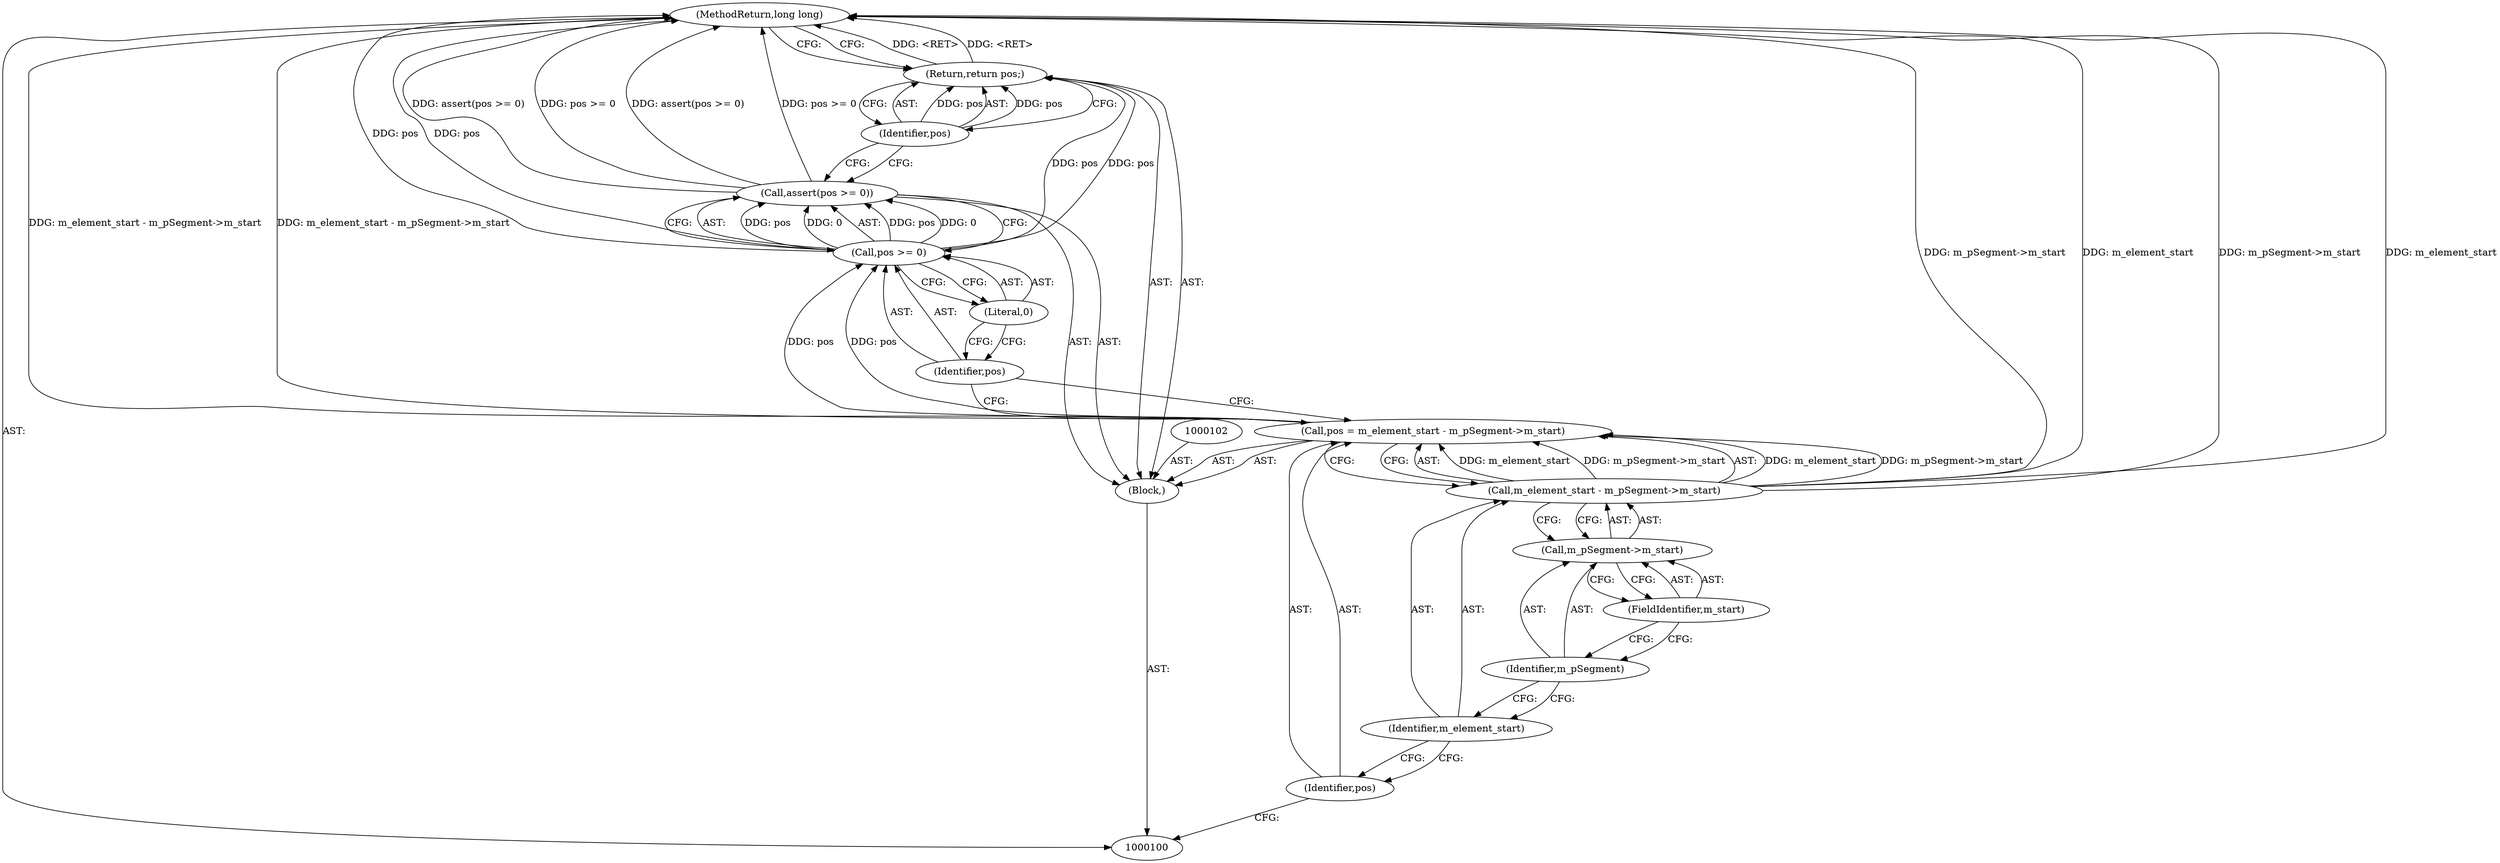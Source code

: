 digraph "1_Android_04839626ed859623901ebd3a5fd483982186b59d_112" {
"1000116" [label="(MethodReturn,long long)"];
"1000101" [label="(Block,)"];
"1000103" [label="(Call,pos = m_element_start - m_pSegment->m_start)"];
"1000104" [label="(Identifier,pos)"];
"1000105" [label="(Call,m_element_start - m_pSegment->m_start)"];
"1000106" [label="(Identifier,m_element_start)"];
"1000107" [label="(Call,m_pSegment->m_start)"];
"1000108" [label="(Identifier,m_pSegment)"];
"1000109" [label="(FieldIdentifier,m_start)"];
"1000111" [label="(Call,pos >= 0)"];
"1000112" [label="(Identifier,pos)"];
"1000113" [label="(Literal,0)"];
"1000110" [label="(Call,assert(pos >= 0))"];
"1000115" [label="(Identifier,pos)"];
"1000114" [label="(Return,return pos;)"];
"1000116" -> "1000100"  [label="AST: "];
"1000116" -> "1000114"  [label="CFG: "];
"1000105" -> "1000116"  [label="DDG: m_pSegment->m_start"];
"1000105" -> "1000116"  [label="DDG: m_element_start"];
"1000103" -> "1000116"  [label="DDG: m_element_start - m_pSegment->m_start"];
"1000111" -> "1000116"  [label="DDG: pos"];
"1000110" -> "1000116"  [label="DDG: assert(pos >= 0)"];
"1000110" -> "1000116"  [label="DDG: pos >= 0"];
"1000114" -> "1000116"  [label="DDG: <RET>"];
"1000101" -> "1000100"  [label="AST: "];
"1000102" -> "1000101"  [label="AST: "];
"1000103" -> "1000101"  [label="AST: "];
"1000110" -> "1000101"  [label="AST: "];
"1000114" -> "1000101"  [label="AST: "];
"1000103" -> "1000101"  [label="AST: "];
"1000103" -> "1000105"  [label="CFG: "];
"1000104" -> "1000103"  [label="AST: "];
"1000105" -> "1000103"  [label="AST: "];
"1000112" -> "1000103"  [label="CFG: "];
"1000103" -> "1000116"  [label="DDG: m_element_start - m_pSegment->m_start"];
"1000105" -> "1000103"  [label="DDG: m_element_start"];
"1000105" -> "1000103"  [label="DDG: m_pSegment->m_start"];
"1000103" -> "1000111"  [label="DDG: pos"];
"1000104" -> "1000103"  [label="AST: "];
"1000104" -> "1000100"  [label="CFG: "];
"1000106" -> "1000104"  [label="CFG: "];
"1000105" -> "1000103"  [label="AST: "];
"1000105" -> "1000107"  [label="CFG: "];
"1000106" -> "1000105"  [label="AST: "];
"1000107" -> "1000105"  [label="AST: "];
"1000103" -> "1000105"  [label="CFG: "];
"1000105" -> "1000116"  [label="DDG: m_pSegment->m_start"];
"1000105" -> "1000116"  [label="DDG: m_element_start"];
"1000105" -> "1000103"  [label="DDG: m_element_start"];
"1000105" -> "1000103"  [label="DDG: m_pSegment->m_start"];
"1000106" -> "1000105"  [label="AST: "];
"1000106" -> "1000104"  [label="CFG: "];
"1000108" -> "1000106"  [label="CFG: "];
"1000107" -> "1000105"  [label="AST: "];
"1000107" -> "1000109"  [label="CFG: "];
"1000108" -> "1000107"  [label="AST: "];
"1000109" -> "1000107"  [label="AST: "];
"1000105" -> "1000107"  [label="CFG: "];
"1000108" -> "1000107"  [label="AST: "];
"1000108" -> "1000106"  [label="CFG: "];
"1000109" -> "1000108"  [label="CFG: "];
"1000109" -> "1000107"  [label="AST: "];
"1000109" -> "1000108"  [label="CFG: "];
"1000107" -> "1000109"  [label="CFG: "];
"1000111" -> "1000110"  [label="AST: "];
"1000111" -> "1000113"  [label="CFG: "];
"1000112" -> "1000111"  [label="AST: "];
"1000113" -> "1000111"  [label="AST: "];
"1000110" -> "1000111"  [label="CFG: "];
"1000111" -> "1000116"  [label="DDG: pos"];
"1000111" -> "1000110"  [label="DDG: pos"];
"1000111" -> "1000110"  [label="DDG: 0"];
"1000103" -> "1000111"  [label="DDG: pos"];
"1000111" -> "1000114"  [label="DDG: pos"];
"1000112" -> "1000111"  [label="AST: "];
"1000112" -> "1000103"  [label="CFG: "];
"1000113" -> "1000112"  [label="CFG: "];
"1000113" -> "1000111"  [label="AST: "];
"1000113" -> "1000112"  [label="CFG: "];
"1000111" -> "1000113"  [label="CFG: "];
"1000110" -> "1000101"  [label="AST: "];
"1000110" -> "1000111"  [label="CFG: "];
"1000111" -> "1000110"  [label="AST: "];
"1000115" -> "1000110"  [label="CFG: "];
"1000110" -> "1000116"  [label="DDG: assert(pos >= 0)"];
"1000110" -> "1000116"  [label="DDG: pos >= 0"];
"1000111" -> "1000110"  [label="DDG: pos"];
"1000111" -> "1000110"  [label="DDG: 0"];
"1000115" -> "1000114"  [label="AST: "];
"1000115" -> "1000110"  [label="CFG: "];
"1000114" -> "1000115"  [label="CFG: "];
"1000115" -> "1000114"  [label="DDG: pos"];
"1000114" -> "1000101"  [label="AST: "];
"1000114" -> "1000115"  [label="CFG: "];
"1000115" -> "1000114"  [label="AST: "];
"1000116" -> "1000114"  [label="CFG: "];
"1000114" -> "1000116"  [label="DDG: <RET>"];
"1000115" -> "1000114"  [label="DDG: pos"];
"1000111" -> "1000114"  [label="DDG: pos"];
}
